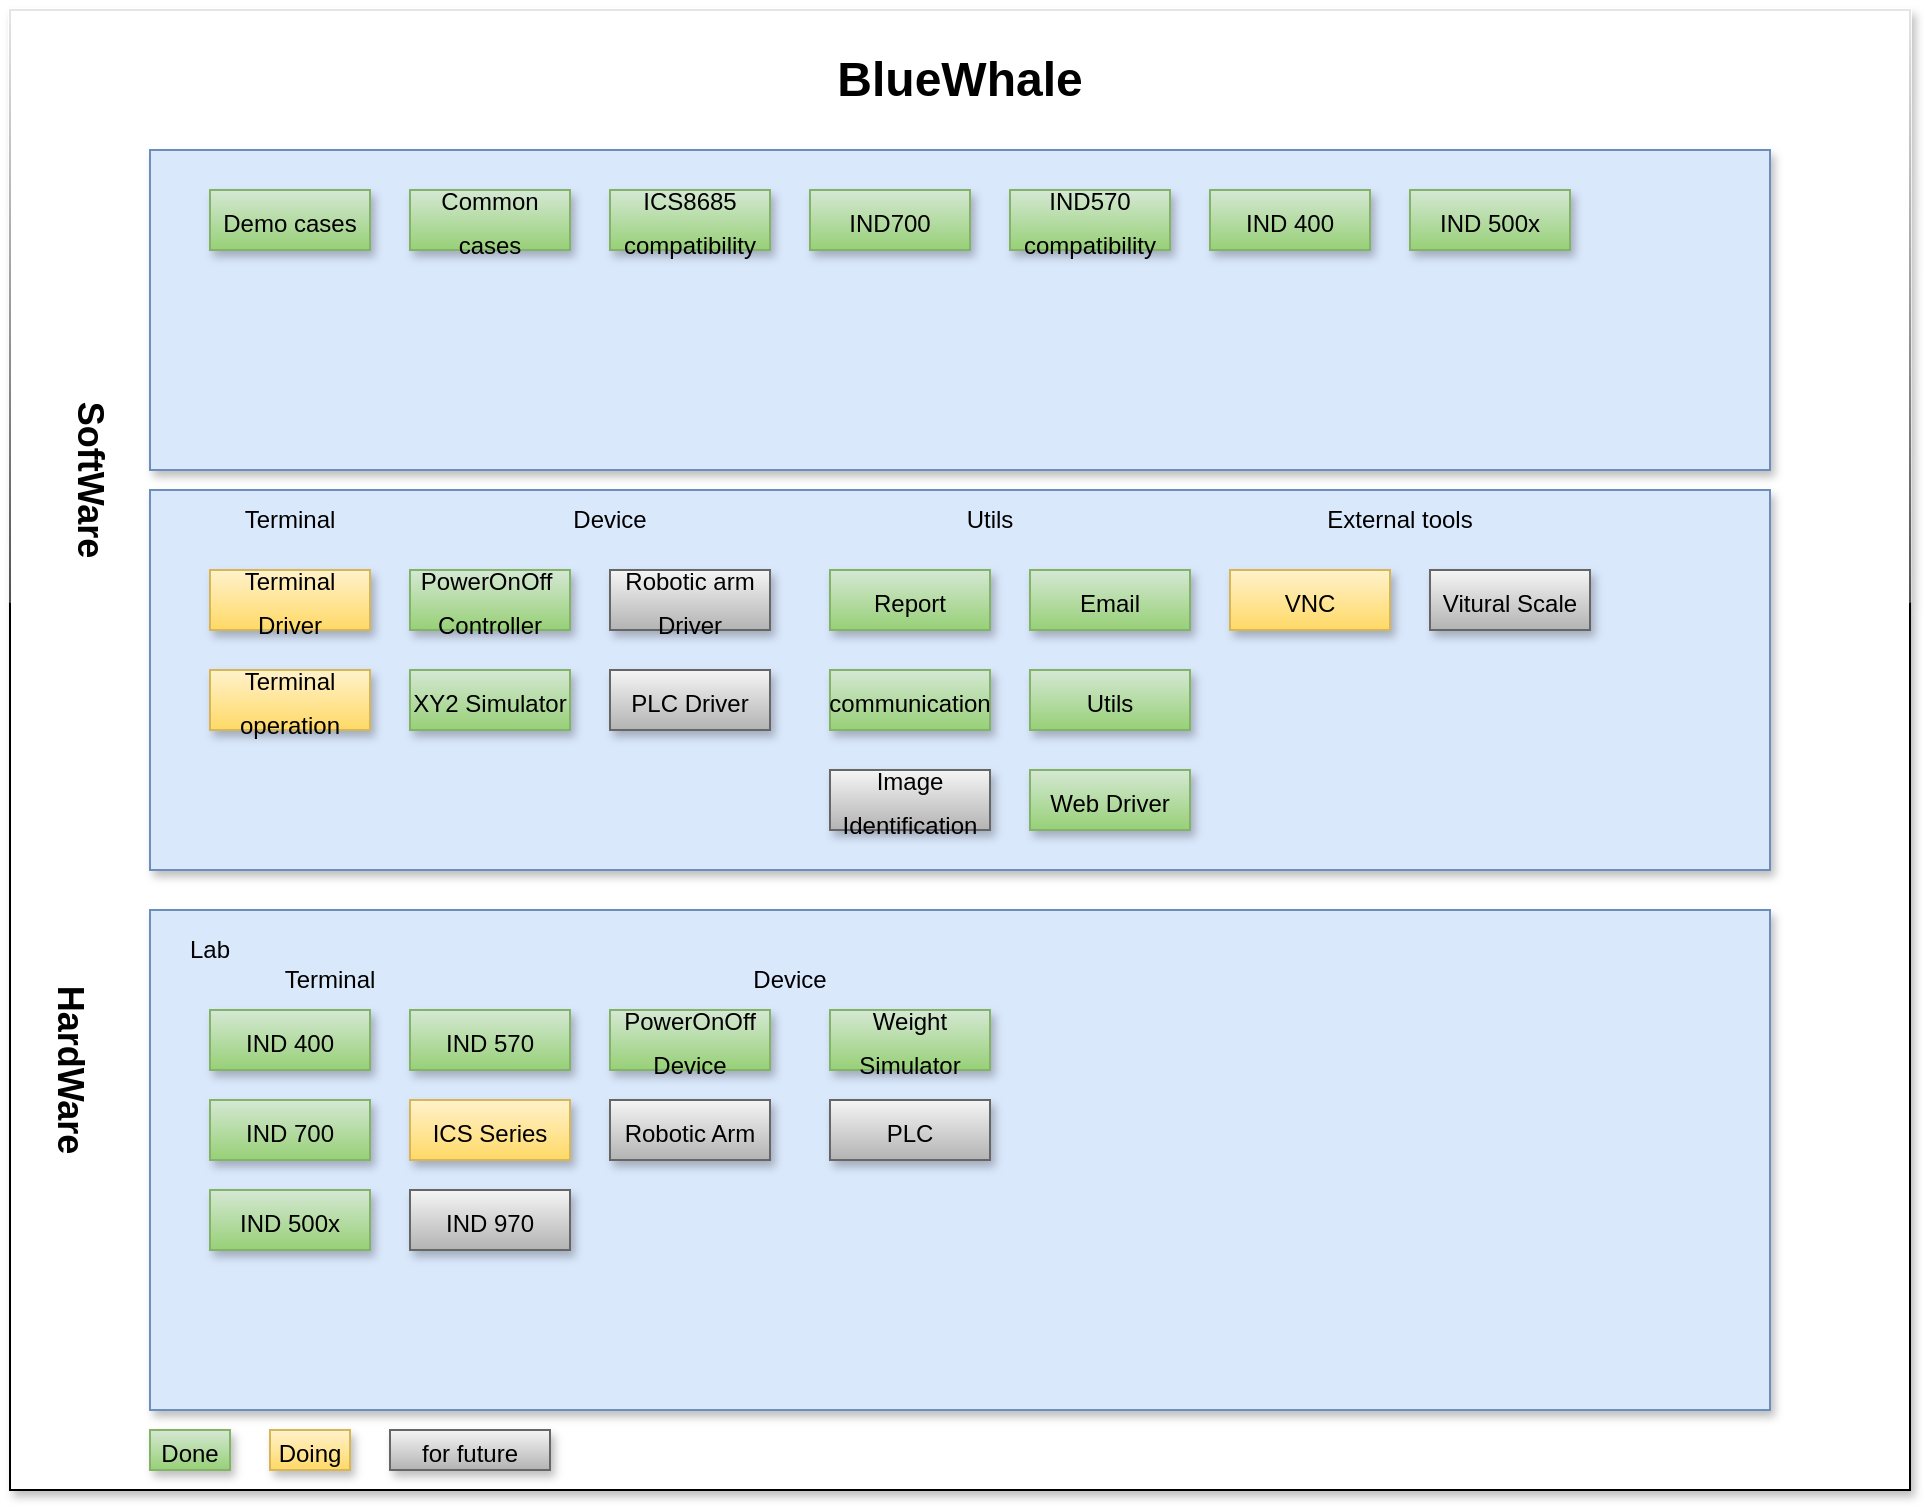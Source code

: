 <mxfile version="20.4.0" type="github">
  <diagram id="zIMyVtwHqBge--4s_Ef6" name="第 1 页">
    <mxGraphModel dx="1320" dy="827" grid="1" gridSize="10" guides="1" tooltips="1" connect="1" arrows="1" fold="1" page="1" pageScale="1" pageWidth="827" pageHeight="1169" math="0" shadow="0">
      <root>
        <mxCell id="0" />
        <mxCell id="1" parent="0" />
        <mxCell id="nHlsSwDTNqi9xsX-Co70-1" value="" style="rounded=0;whiteSpace=wrap;html=1;shadow=1;sketch=0;glass=1;" parent="1" vertex="1">
          <mxGeometry x="90" y="100" width="950" height="740" as="geometry" />
        </mxCell>
        <mxCell id="nHlsSwDTNqi9xsX-Co70-2" value="" style="rounded=0;whiteSpace=wrap;html=1;fillColor=#dae8fc;strokeColor=#6c8ebf;shadow=1;" parent="1" vertex="1">
          <mxGeometry x="160" y="170" width="810" height="160" as="geometry" />
        </mxCell>
        <mxCell id="nHlsSwDTNqi9xsX-Co70-4" value="" style="rounded=0;whiteSpace=wrap;html=1;fillColor=#dae8fc;strokeColor=#6c8ebf;shadow=1;" parent="1" vertex="1">
          <mxGeometry x="160" y="340" width="810" height="190" as="geometry" />
        </mxCell>
        <mxCell id="nHlsSwDTNqi9xsX-Co70-5" value="" style="rounded=0;whiteSpace=wrap;html=1;fillColor=#dae8fc;strokeColor=#6c8ebf;shadow=1;" parent="1" vertex="1">
          <mxGeometry x="160" y="550" width="810" height="250" as="geometry" />
        </mxCell>
        <mxCell id="nHlsSwDTNqi9xsX-Co70-7" value="&lt;b&gt;&lt;font style=&quot;font-size: 18px;&quot;&gt;SoftWare&lt;/font&gt;&lt;/b&gt;" style="text;html=1;strokeColor=none;fillColor=none;align=center;verticalAlign=middle;whiteSpace=wrap;rounded=0;rotation=90;" parent="1" vertex="1">
          <mxGeometry x="100" y="320" width="60" height="30" as="geometry" />
        </mxCell>
        <mxCell id="nHlsSwDTNqi9xsX-Co70-8" value="&lt;b&gt;&lt;font style=&quot;font-size: 18px;&quot;&gt;HardWare&lt;/font&gt;&lt;/b&gt;" style="text;html=1;strokeColor=none;fillColor=none;align=center;verticalAlign=middle;whiteSpace=wrap;rounded=0;rotation=90;" parent="1" vertex="1">
          <mxGeometry x="90" y="615" width="60" height="30" as="geometry" />
        </mxCell>
        <mxCell id="nHlsSwDTNqi9xsX-Co70-9" value="&lt;font style=&quot;font-size: 12px;&quot;&gt;Demo cases&lt;/font&gt;" style="rounded=0;whiteSpace=wrap;html=1;fontSize=18;fillColor=#d5e8d4;strokeColor=#82b366;gradientColor=#97d077;shadow=1;" parent="1" vertex="1">
          <mxGeometry x="190" y="190" width="80" height="30" as="geometry" />
        </mxCell>
        <mxCell id="nHlsSwDTNqi9xsX-Co70-15" value="&lt;b&gt;&lt;font style=&quot;font-size: 24px;&quot;&gt;BlueWhale&lt;/font&gt;&lt;/b&gt;" style="text;html=1;strokeColor=none;fillColor=none;align=center;verticalAlign=middle;whiteSpace=wrap;rounded=0;rotation=0;" parent="1" vertex="1">
          <mxGeometry x="495" y="120" width="140" height="30" as="geometry" />
        </mxCell>
        <mxCell id="KuK3By_tsNMXJQIZYLJZ-3" value="&lt;span style=&quot;font-size: 12px;&quot;&gt;IND 500x&lt;/span&gt;" style="rounded=0;whiteSpace=wrap;html=1;fontSize=18;fillColor=#d5e8d4;strokeColor=#82b366;gradientColor=#97d077;shadow=1;" parent="1" vertex="1">
          <mxGeometry x="790" y="190" width="80" height="30" as="geometry" />
        </mxCell>
        <mxCell id="KuK3By_tsNMXJQIZYLJZ-4" value="&lt;font style=&quot;font-size: 12px;&quot;&gt;IND 400&lt;/font&gt;" style="rounded=0;whiteSpace=wrap;html=1;fontSize=18;fillColor=#d5e8d4;strokeColor=#82b366;gradientColor=#97d077;shadow=1;" parent="1" vertex="1">
          <mxGeometry x="690" y="190" width="80" height="30" as="geometry" />
        </mxCell>
        <mxCell id="KuK3By_tsNMXJQIZYLJZ-20" value="&lt;font style=&quot;font-size: 12px;&quot;&gt;Terminal Driver&lt;/font&gt;" style="rounded=0;whiteSpace=wrap;html=1;fontSize=18;fillColor=#fff2cc;strokeColor=#d6b656;gradientColor=#ffd966;shadow=1;" parent="1" vertex="1">
          <mxGeometry x="190" y="380" width="80" height="30" as="geometry" />
        </mxCell>
        <mxCell id="KuK3By_tsNMXJQIZYLJZ-21" value="&lt;font style=&quot;font-size: 12px;&quot;&gt;Terminal operation&lt;/font&gt;" style="rounded=0;whiteSpace=wrap;html=1;fontSize=18;fillColor=#fff2cc;strokeColor=#d6b656;gradientColor=#ffd966;shadow=1;" parent="1" vertex="1">
          <mxGeometry x="190" y="430" width="80" height="30" as="geometry" />
        </mxCell>
        <mxCell id="KuK3By_tsNMXJQIZYLJZ-22" value="&lt;font style=&quot;font-size: 12px;&quot;&gt;PowerOnOff&amp;nbsp; Controller&lt;/font&gt;" style="rounded=0;whiteSpace=wrap;html=1;fontSize=18;fillColor=#d5e8d4;strokeColor=#82b366;gradientColor=#97d077;shadow=1;" parent="1" vertex="1">
          <mxGeometry x="290" y="380" width="80" height="30" as="geometry" />
        </mxCell>
        <mxCell id="KuK3By_tsNMXJQIZYLJZ-24" value="&lt;font style=&quot;font-size: 12px;&quot;&gt;XY2 Simulator&lt;/font&gt;" style="rounded=0;whiteSpace=wrap;html=1;fontSize=18;fillColor=#d5e8d4;strokeColor=#82b366;gradientColor=#97d077;shadow=1;" parent="1" vertex="1">
          <mxGeometry x="290" y="430" width="80" height="30" as="geometry" />
        </mxCell>
        <mxCell id="KuK3By_tsNMXJQIZYLJZ-25" value="&lt;font style=&quot;font-size: 12px;&quot;&gt;PLC Driver&lt;/font&gt;" style="rounded=0;whiteSpace=wrap;html=1;fontSize=18;fillColor=#f5f5f5;strokeColor=#666666;gradientColor=#b3b3b3;shadow=1;" parent="1" vertex="1">
          <mxGeometry x="390" y="430" width="80" height="30" as="geometry" />
        </mxCell>
        <mxCell id="KuK3By_tsNMXJQIZYLJZ-26" value="&lt;font style=&quot;font-size: 12px;&quot;&gt;Robotic arm Driver&lt;/font&gt;" style="rounded=0;whiteSpace=wrap;html=1;fontSize=18;fillColor=#f5f5f5;strokeColor=#666666;gradientColor=#b3b3b3;shadow=1;" parent="1" vertex="1">
          <mxGeometry x="390" y="380" width="80" height="30" as="geometry" />
        </mxCell>
        <mxCell id="KuK3By_tsNMXJQIZYLJZ-27" value="&lt;font style=&quot;font-size: 12px;&quot;&gt;Report&lt;/font&gt;" style="rounded=0;whiteSpace=wrap;html=1;fontSize=18;fillColor=#d5e8d4;strokeColor=#82b366;gradientColor=#97d077;shadow=1;" parent="1" vertex="1">
          <mxGeometry x="500" y="380" width="80" height="30" as="geometry" />
        </mxCell>
        <mxCell id="KuK3By_tsNMXJQIZYLJZ-28" value="&lt;font style=&quot;font-size: 12px;&quot;&gt;Email&lt;/font&gt;" style="rounded=0;whiteSpace=wrap;html=1;fontSize=18;fillColor=#d5e8d4;strokeColor=#82b366;gradientColor=#97d077;shadow=1;" parent="1" vertex="1">
          <mxGeometry x="600" y="380" width="80" height="30" as="geometry" />
        </mxCell>
        <mxCell id="KuK3By_tsNMXJQIZYLJZ-29" value="&lt;font style=&quot;font-size: 12px;&quot;&gt;communication&lt;/font&gt;" style="rounded=0;whiteSpace=wrap;html=1;fontSize=18;fillColor=#d5e8d4;strokeColor=#82b366;gradientColor=#97d077;shadow=1;" parent="1" vertex="1">
          <mxGeometry x="500" y="430" width="80" height="30" as="geometry" />
        </mxCell>
        <mxCell id="KuK3By_tsNMXJQIZYLJZ-30" value="&lt;font style=&quot;font-size: 12px;&quot;&gt;Utils&lt;/font&gt;" style="rounded=0;whiteSpace=wrap;html=1;fontSize=18;fillColor=#d5e8d4;strokeColor=#82b366;gradientColor=#97d077;shadow=1;" parent="1" vertex="1">
          <mxGeometry x="600" y="430" width="80" height="30" as="geometry" />
        </mxCell>
        <mxCell id="KuK3By_tsNMXJQIZYLJZ-31" value="&lt;font style=&quot;font-size: 12px;&quot;&gt;Image Identification&lt;/font&gt;" style="rounded=0;whiteSpace=wrap;html=1;fontSize=18;fillColor=#f5f5f5;strokeColor=#666666;gradientColor=#b3b3b3;shadow=1;" parent="1" vertex="1">
          <mxGeometry x="500" y="480" width="80" height="30" as="geometry" />
        </mxCell>
        <mxCell id="KuK3By_tsNMXJQIZYLJZ-32" value="&lt;font style=&quot;font-size: 12px;&quot;&gt;Web Driver&lt;/font&gt;" style="rounded=0;whiteSpace=wrap;html=1;fontSize=18;fillColor=#d5e8d4;strokeColor=#82b366;gradientColor=#97d077;shadow=1;" parent="1" vertex="1">
          <mxGeometry x="600" y="480" width="80" height="30" as="geometry" />
        </mxCell>
        <mxCell id="KuK3By_tsNMXJQIZYLJZ-34" value="&lt;font style=&quot;font-size: 12px;&quot;&gt;VNC&lt;/font&gt;" style="rounded=0;whiteSpace=wrap;html=1;fontSize=18;fillColor=#fff2cc;strokeColor=#d6b656;gradientColor=#ffd966;shadow=1;" parent="1" vertex="1">
          <mxGeometry x="700" y="380" width="80" height="30" as="geometry" />
        </mxCell>
        <mxCell id="KuK3By_tsNMXJQIZYLJZ-35" value="&lt;span style=&quot;font-size: 12px;&quot;&gt;Vitural Scale&lt;/span&gt;" style="rounded=0;whiteSpace=wrap;html=1;fontSize=18;fillColor=#f5f5f5;strokeColor=#666666;gradientColor=#b3b3b3;shadow=1;" parent="1" vertex="1">
          <mxGeometry x="800" y="380" width="80" height="30" as="geometry" />
        </mxCell>
        <mxCell id="KuK3By_tsNMXJQIZYLJZ-36" value="Terminal" style="text;html=1;strokeColor=none;fillColor=none;align=center;verticalAlign=middle;whiteSpace=wrap;rounded=0;fontSize=12;" parent="1" vertex="1">
          <mxGeometry x="200" y="340" width="60" height="30" as="geometry" />
        </mxCell>
        <mxCell id="KuK3By_tsNMXJQIZYLJZ-37" value="Device" style="text;html=1;strokeColor=none;fillColor=none;align=center;verticalAlign=middle;whiteSpace=wrap;rounded=0;fontSize=12;" parent="1" vertex="1">
          <mxGeometry x="360" y="340" width="60" height="30" as="geometry" />
        </mxCell>
        <mxCell id="KuK3By_tsNMXJQIZYLJZ-38" value="Utils" style="text;html=1;strokeColor=none;fillColor=none;align=center;verticalAlign=middle;whiteSpace=wrap;rounded=0;fontSize=12;" parent="1" vertex="1">
          <mxGeometry x="550" y="340" width="60" height="30" as="geometry" />
        </mxCell>
        <mxCell id="KuK3By_tsNMXJQIZYLJZ-39" value="External tools" style="text;html=1;strokeColor=none;fillColor=none;align=center;verticalAlign=middle;whiteSpace=wrap;rounded=0;fontSize=12;" parent="1" vertex="1">
          <mxGeometry x="730" y="340" width="110" height="30" as="geometry" />
        </mxCell>
        <mxCell id="KuK3By_tsNMXJQIZYLJZ-41" value="Lab" style="text;html=1;strokeColor=none;fillColor=none;align=center;verticalAlign=middle;whiteSpace=wrap;rounded=0;fontSize=12;" parent="1" vertex="1">
          <mxGeometry x="160" y="555" width="60" height="30" as="geometry" />
        </mxCell>
        <mxCell id="KuK3By_tsNMXJQIZYLJZ-43" value="Terminal" style="text;html=1;strokeColor=none;fillColor=none;align=center;verticalAlign=middle;whiteSpace=wrap;rounded=0;fontSize=12;" parent="1" vertex="1">
          <mxGeometry x="220" y="570" width="60" height="30" as="geometry" />
        </mxCell>
        <mxCell id="KuK3By_tsNMXJQIZYLJZ-44" value="Device" style="text;html=1;strokeColor=none;fillColor=none;align=center;verticalAlign=middle;whiteSpace=wrap;rounded=0;fontSize=12;" parent="1" vertex="1">
          <mxGeometry x="450" y="570" width="60" height="30" as="geometry" />
        </mxCell>
        <mxCell id="KuK3By_tsNMXJQIZYLJZ-45" value="&lt;font style=&quot;font-size: 12px;&quot;&gt;IND 400&lt;/font&gt;" style="rounded=0;whiteSpace=wrap;html=1;fontSize=18;fillColor=#d5e8d4;strokeColor=#82b366;gradientColor=#97d077;shadow=1;" parent="1" vertex="1">
          <mxGeometry x="190" y="600" width="80" height="30" as="geometry" />
        </mxCell>
        <mxCell id="KuK3By_tsNMXJQIZYLJZ-46" value="&lt;font style=&quot;font-size: 12px;&quot;&gt;Done&lt;/font&gt;" style="rounded=0;whiteSpace=wrap;html=1;fontSize=18;fillColor=#d5e8d4;strokeColor=#82b366;gradientColor=#97d077;shadow=1;" parent="1" vertex="1">
          <mxGeometry x="160" y="810" width="40" height="20" as="geometry" />
        </mxCell>
        <mxCell id="KuK3By_tsNMXJQIZYLJZ-47" value="&lt;font style=&quot;font-size: 12px;&quot;&gt;Doing&lt;/font&gt;" style="rounded=0;whiteSpace=wrap;html=1;fontSize=18;fillColor=#fff2cc;strokeColor=#d6b656;gradientColor=#ffd966;shadow=1;" parent="1" vertex="1">
          <mxGeometry x="220" y="810" width="40" height="20" as="geometry" />
        </mxCell>
        <mxCell id="KuK3By_tsNMXJQIZYLJZ-48" value="&lt;span style=&quot;font-size: 12px;&quot;&gt;for future&lt;/span&gt;" style="rounded=0;whiteSpace=wrap;html=1;fontSize=18;fillColor=#f5f5f5;strokeColor=#666666;gradientColor=#b3b3b3;shadow=1;" parent="1" vertex="1">
          <mxGeometry x="280" y="810" width="80" height="20" as="geometry" />
        </mxCell>
        <mxCell id="KuK3By_tsNMXJQIZYLJZ-49" value="&lt;font style=&quot;font-size: 12px;&quot;&gt;IND 500x&lt;/font&gt;" style="rounded=0;whiteSpace=wrap;html=1;fontSize=18;fillColor=#d5e8d4;strokeColor=#82b366;gradientColor=#97d077;shadow=1;" parent="1" vertex="1">
          <mxGeometry x="190" y="690" width="80" height="30" as="geometry" />
        </mxCell>
        <mxCell id="KuK3By_tsNMXJQIZYLJZ-50" value="&lt;font style=&quot;font-size: 12px;&quot;&gt;IND 700&lt;/font&gt;" style="rounded=0;whiteSpace=wrap;html=1;fontSize=18;fillColor=#d5e8d4;strokeColor=#82b366;gradientColor=#97d077;shadow=1;" parent="1" vertex="1">
          <mxGeometry x="190" y="645" width="80" height="30" as="geometry" />
        </mxCell>
        <mxCell id="KuK3By_tsNMXJQIZYLJZ-51" value="&lt;font style=&quot;font-size: 12px;&quot;&gt;IND 570&lt;/font&gt;" style="rounded=0;whiteSpace=wrap;html=1;fontSize=18;fillColor=#d5e8d4;strokeColor=#82b366;gradientColor=#97d077;shadow=1;" parent="1" vertex="1">
          <mxGeometry x="290" y="600" width="80" height="30" as="geometry" />
        </mxCell>
        <mxCell id="KuK3By_tsNMXJQIZYLJZ-56" value="&lt;font style=&quot;font-size: 12px;&quot;&gt;IND 970&lt;/font&gt;" style="rounded=0;whiteSpace=wrap;html=1;fontSize=18;fillColor=#f5f5f5;strokeColor=#666666;gradientColor=#b3b3b3;shadow=1;" parent="1" vertex="1">
          <mxGeometry x="290" y="690" width="80" height="30" as="geometry" />
        </mxCell>
        <mxCell id="KuK3By_tsNMXJQIZYLJZ-57" value="&lt;font style=&quot;font-size: 12px;&quot;&gt;Common cases&lt;/font&gt;" style="rounded=0;whiteSpace=wrap;html=1;fontSize=18;fillColor=#d5e8d4;strokeColor=#82b366;gradientColor=#97d077;shadow=1;" parent="1" vertex="1">
          <mxGeometry x="290" y="190" width="80" height="30" as="geometry" />
        </mxCell>
        <mxCell id="KuK3By_tsNMXJQIZYLJZ-58" value="&lt;font style=&quot;font-size: 12px;&quot;&gt;ICS8685 compatibility&lt;/font&gt;" style="rounded=0;whiteSpace=wrap;html=1;fontSize=18;fillColor=#d5e8d4;strokeColor=#82b366;gradientColor=#97d077;shadow=1;" parent="1" vertex="1">
          <mxGeometry x="390" y="190" width="80" height="30" as="geometry" />
        </mxCell>
        <mxCell id="KuK3By_tsNMXJQIZYLJZ-59" value="&lt;font style=&quot;font-size: 12px;&quot;&gt;IND700&lt;/font&gt;" style="rounded=0;whiteSpace=wrap;html=1;fontSize=18;fillColor=#d5e8d4;strokeColor=#82b366;gradientColor=#97d077;shadow=1;" parent="1" vertex="1">
          <mxGeometry x="490" y="190" width="80" height="30" as="geometry" />
        </mxCell>
        <mxCell id="KuK3By_tsNMXJQIZYLJZ-60" value="&lt;font style=&quot;font-size: 12px;&quot;&gt;IND570 compatibility&lt;/font&gt;" style="rounded=0;whiteSpace=wrap;html=1;fontSize=18;fillColor=#d5e8d4;strokeColor=#82b366;gradientColor=#97d077;shadow=1;" parent="1" vertex="1">
          <mxGeometry x="590" y="190" width="80" height="30" as="geometry" />
        </mxCell>
        <mxCell id="KuK3By_tsNMXJQIZYLJZ-61" value="&lt;font style=&quot;font-size: 12px;&quot;&gt;ICS Series&lt;/font&gt;" style="rounded=0;whiteSpace=wrap;html=1;fontSize=18;fillColor=#fff2cc;strokeColor=#d6b656;gradientColor=#ffd966;shadow=1;" parent="1" vertex="1">
          <mxGeometry x="290" y="645" width="80" height="30" as="geometry" />
        </mxCell>
        <mxCell id="KuK3By_tsNMXJQIZYLJZ-62" value="&lt;font style=&quot;font-size: 12px;&quot;&gt;PowerOnOff Device&lt;/font&gt;" style="rounded=0;whiteSpace=wrap;html=1;fontSize=18;fillColor=#d5e8d4;strokeColor=#82b366;gradientColor=#97d077;shadow=1;" parent="1" vertex="1">
          <mxGeometry x="390" y="600" width="80" height="30" as="geometry" />
        </mxCell>
        <mxCell id="KuK3By_tsNMXJQIZYLJZ-63" value="&lt;font style=&quot;font-size: 12px;&quot;&gt;Weight Simulator&lt;/font&gt;" style="rounded=0;whiteSpace=wrap;html=1;fontSize=18;fillColor=#d5e8d4;strokeColor=#82b366;gradientColor=#97d077;shadow=1;" parent="1" vertex="1">
          <mxGeometry x="500" y="600" width="80" height="30" as="geometry" />
        </mxCell>
        <mxCell id="KuK3By_tsNMXJQIZYLJZ-65" value="&lt;span style=&quot;font-size: 12px;&quot;&gt;Robotic Arm&lt;/span&gt;" style="rounded=0;whiteSpace=wrap;html=1;fontSize=18;fillColor=#f5f5f5;strokeColor=#666666;gradientColor=#b3b3b3;shadow=1;" parent="1" vertex="1">
          <mxGeometry x="390" y="645" width="80" height="30" as="geometry" />
        </mxCell>
        <mxCell id="KuK3By_tsNMXJQIZYLJZ-66" value="&lt;font style=&quot;font-size: 12px;&quot;&gt;PLC&lt;/font&gt;" style="rounded=0;whiteSpace=wrap;html=1;fontSize=18;fillColor=#f5f5f5;strokeColor=#666666;gradientColor=#b3b3b3;shadow=1;" parent="1" vertex="1">
          <mxGeometry x="500" y="645" width="80" height="30" as="geometry" />
        </mxCell>
      </root>
    </mxGraphModel>
  </diagram>
</mxfile>
